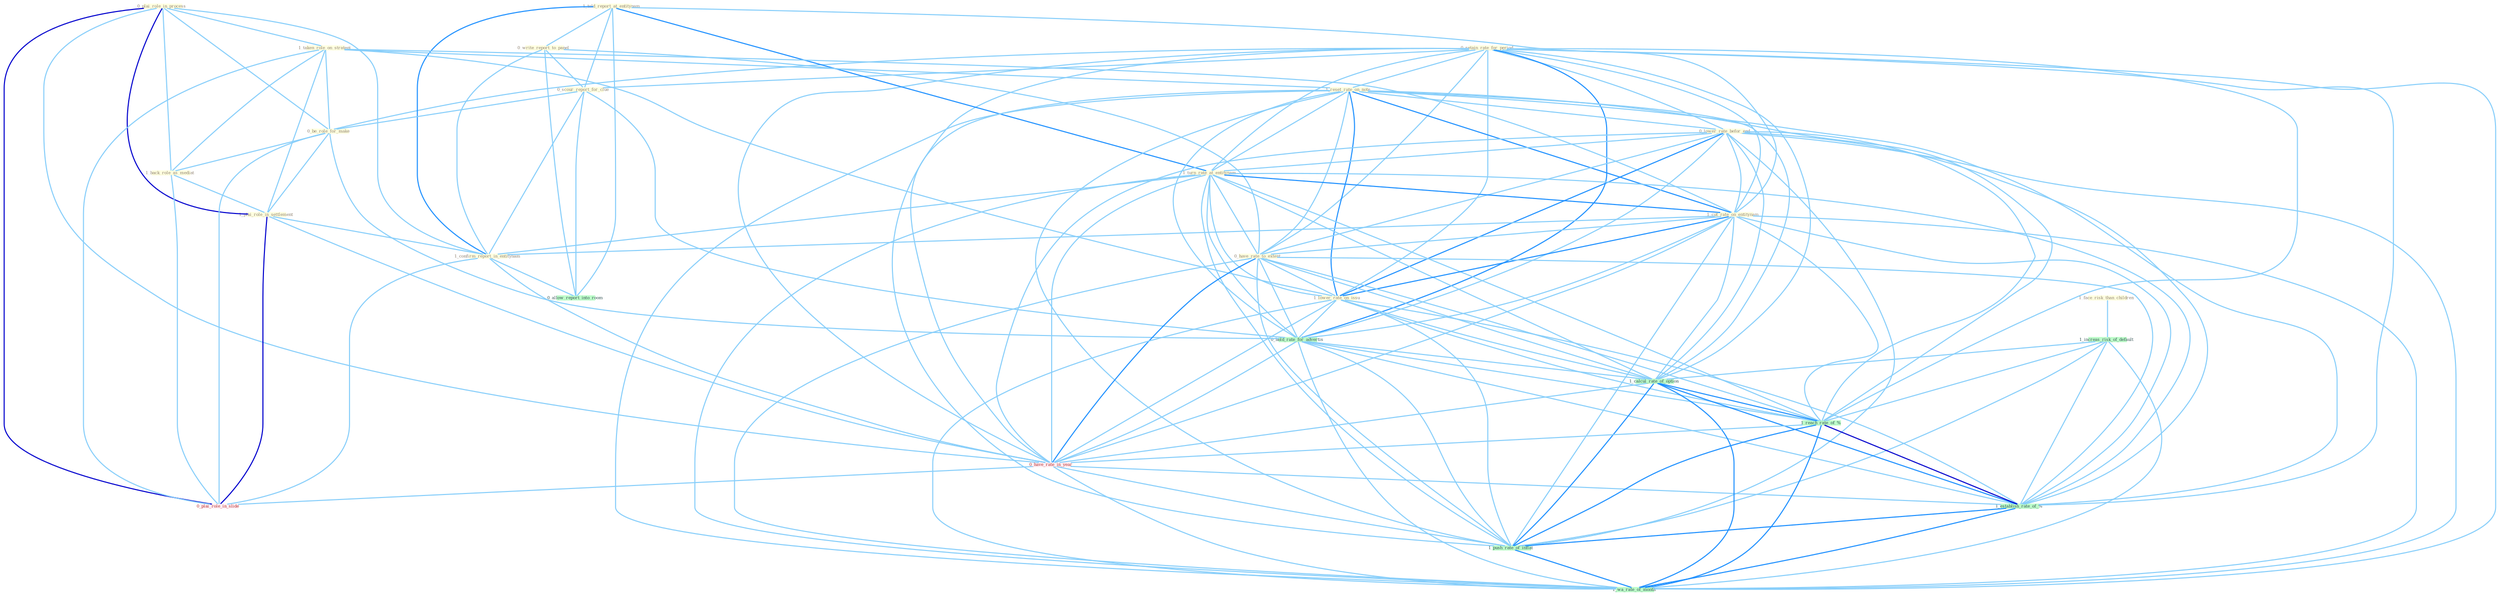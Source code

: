 Graph G{ 
    node
    [shape=polygon,style=filled,width=.5,height=.06,color="#BDFCC9",fixedsize=true,fontsize=4,
    fontcolor="#2f4f4f"];
    {node
    [color="#ffffe0", fontcolor="#8b7d6b"] "1_face_risk_than_children " "0_retain_rate_for_period " "1_told_report_at_entitynam " "0_write_report_to_panel " "0_plai_role_in_process " "1_taken_role_on_strategi " "1_reset_rate_on_note " "0_lower_rate_befor_end " "0_scour_report_for_clue " "1_turn_rate_at_entitynam " "0_be_role_for_make " "1_back_role_as_mediat " "1_cut_rate_on_entitynam " "0_have_rate_to_extent " "1_plai_role_in_settlement " "1_confirm_report_in_entitynam " "1_lower_rate_on_issu "}
{node [color="#fff0f5", fontcolor="#b22222"] "0_have_rate_in_year " "0_plai_role_in_slide "}
edge [color="#B0E2FF"];

	"1_face_risk_than_children " -- "1_increas_risk_of_default " [w="1", color="#87cefa" ];
	"0_retain_rate_for_period " -- "1_reset_rate_on_note " [w="1", color="#87cefa" ];
	"0_retain_rate_for_period " -- "0_lower_rate_befor_end " [w="1", color="#87cefa" ];
	"0_retain_rate_for_period " -- "0_scour_report_for_clue " [w="1", color="#87cefa" ];
	"0_retain_rate_for_period " -- "1_turn_rate_at_entitynam " [w="1", color="#87cefa" ];
	"0_retain_rate_for_period " -- "0_be_role_for_make " [w="1", color="#87cefa" ];
	"0_retain_rate_for_period " -- "1_cut_rate_on_entitynam " [w="1", color="#87cefa" ];
	"0_retain_rate_for_period " -- "0_have_rate_to_extent " [w="1", color="#87cefa" ];
	"0_retain_rate_for_period " -- "1_lower_rate_on_issu " [w="1", color="#87cefa" ];
	"0_retain_rate_for_period " -- "0_hold_rate_for_advertis " [w="2", color="#1e90ff" , len=0.8];
	"0_retain_rate_for_period " -- "1_calcul_rate_of_option " [w="1", color="#87cefa" ];
	"0_retain_rate_for_period " -- "1_reach_rate_of_% " [w="1", color="#87cefa" ];
	"0_retain_rate_for_period " -- "0_have_rate_in_year " [w="1", color="#87cefa" ];
	"0_retain_rate_for_period " -- "1_establish_rate_of_% " [w="1", color="#87cefa" ];
	"0_retain_rate_for_period " -- "1_push_rate_of_inflat " [w="1", color="#87cefa" ];
	"0_retain_rate_for_period " -- "1_wa_rate_of_month " [w="1", color="#87cefa" ];
	"1_told_report_at_entitynam " -- "0_write_report_to_panel " [w="1", color="#87cefa" ];
	"1_told_report_at_entitynam " -- "0_scour_report_for_clue " [w="1", color="#87cefa" ];
	"1_told_report_at_entitynam " -- "1_turn_rate_at_entitynam " [w="2", color="#1e90ff" , len=0.8];
	"1_told_report_at_entitynam " -- "1_cut_rate_on_entitynam " [w="1", color="#87cefa" ];
	"1_told_report_at_entitynam " -- "1_confirm_report_in_entitynam " [w="2", color="#1e90ff" , len=0.8];
	"1_told_report_at_entitynam " -- "0_allow_report_into_room " [w="1", color="#87cefa" ];
	"0_write_report_to_panel " -- "0_scour_report_for_clue " [w="1", color="#87cefa" ];
	"0_write_report_to_panel " -- "0_have_rate_to_extent " [w="1", color="#87cefa" ];
	"0_write_report_to_panel " -- "1_confirm_report_in_entitynam " [w="1", color="#87cefa" ];
	"0_write_report_to_panel " -- "0_allow_report_into_room " [w="1", color="#87cefa" ];
	"0_plai_role_in_process " -- "1_taken_role_on_strategi " [w="1", color="#87cefa" ];
	"0_plai_role_in_process " -- "0_be_role_for_make " [w="1", color="#87cefa" ];
	"0_plai_role_in_process " -- "1_back_role_as_mediat " [w="1", color="#87cefa" ];
	"0_plai_role_in_process " -- "1_plai_role_in_settlement " [w="3", color="#0000cd" , len=0.6];
	"0_plai_role_in_process " -- "1_confirm_report_in_entitynam " [w="1", color="#87cefa" ];
	"0_plai_role_in_process " -- "0_have_rate_in_year " [w="1", color="#87cefa" ];
	"0_plai_role_in_process " -- "0_plai_role_in_slide " [w="3", color="#0000cd" , len=0.6];
	"1_taken_role_on_strategi " -- "1_reset_rate_on_note " [w="1", color="#87cefa" ];
	"1_taken_role_on_strategi " -- "0_be_role_for_make " [w="1", color="#87cefa" ];
	"1_taken_role_on_strategi " -- "1_back_role_as_mediat " [w="1", color="#87cefa" ];
	"1_taken_role_on_strategi " -- "1_cut_rate_on_entitynam " [w="1", color="#87cefa" ];
	"1_taken_role_on_strategi " -- "1_plai_role_in_settlement " [w="1", color="#87cefa" ];
	"1_taken_role_on_strategi " -- "1_lower_rate_on_issu " [w="1", color="#87cefa" ];
	"1_taken_role_on_strategi " -- "0_plai_role_in_slide " [w="1", color="#87cefa" ];
	"1_reset_rate_on_note " -- "0_lower_rate_befor_end " [w="1", color="#87cefa" ];
	"1_reset_rate_on_note " -- "1_turn_rate_at_entitynam " [w="1", color="#87cefa" ];
	"1_reset_rate_on_note " -- "1_cut_rate_on_entitynam " [w="2", color="#1e90ff" , len=0.8];
	"1_reset_rate_on_note " -- "0_have_rate_to_extent " [w="1", color="#87cefa" ];
	"1_reset_rate_on_note " -- "1_lower_rate_on_issu " [w="2", color="#1e90ff" , len=0.8];
	"1_reset_rate_on_note " -- "0_hold_rate_for_advertis " [w="1", color="#87cefa" ];
	"1_reset_rate_on_note " -- "1_calcul_rate_of_option " [w="1", color="#87cefa" ];
	"1_reset_rate_on_note " -- "1_reach_rate_of_% " [w="1", color="#87cefa" ];
	"1_reset_rate_on_note " -- "0_have_rate_in_year " [w="1", color="#87cefa" ];
	"1_reset_rate_on_note " -- "1_establish_rate_of_% " [w="1", color="#87cefa" ];
	"1_reset_rate_on_note " -- "1_push_rate_of_inflat " [w="1", color="#87cefa" ];
	"1_reset_rate_on_note " -- "1_wa_rate_of_month " [w="1", color="#87cefa" ];
	"0_lower_rate_befor_end " -- "1_turn_rate_at_entitynam " [w="1", color="#87cefa" ];
	"0_lower_rate_befor_end " -- "1_cut_rate_on_entitynam " [w="1", color="#87cefa" ];
	"0_lower_rate_befor_end " -- "0_have_rate_to_extent " [w="1", color="#87cefa" ];
	"0_lower_rate_befor_end " -- "1_lower_rate_on_issu " [w="2", color="#1e90ff" , len=0.8];
	"0_lower_rate_befor_end " -- "0_hold_rate_for_advertis " [w="1", color="#87cefa" ];
	"0_lower_rate_befor_end " -- "1_calcul_rate_of_option " [w="1", color="#87cefa" ];
	"0_lower_rate_befor_end " -- "1_reach_rate_of_% " [w="1", color="#87cefa" ];
	"0_lower_rate_befor_end " -- "0_have_rate_in_year " [w="1", color="#87cefa" ];
	"0_lower_rate_befor_end " -- "1_establish_rate_of_% " [w="1", color="#87cefa" ];
	"0_lower_rate_befor_end " -- "1_push_rate_of_inflat " [w="1", color="#87cefa" ];
	"0_lower_rate_befor_end " -- "1_wa_rate_of_month " [w="1", color="#87cefa" ];
	"0_scour_report_for_clue " -- "0_be_role_for_make " [w="1", color="#87cefa" ];
	"0_scour_report_for_clue " -- "1_confirm_report_in_entitynam " [w="1", color="#87cefa" ];
	"0_scour_report_for_clue " -- "0_allow_report_into_room " [w="1", color="#87cefa" ];
	"0_scour_report_for_clue " -- "0_hold_rate_for_advertis " [w="1", color="#87cefa" ];
	"1_turn_rate_at_entitynam " -- "1_cut_rate_on_entitynam " [w="2", color="#1e90ff" , len=0.8];
	"1_turn_rate_at_entitynam " -- "0_have_rate_to_extent " [w="1", color="#87cefa" ];
	"1_turn_rate_at_entitynam " -- "1_confirm_report_in_entitynam " [w="1", color="#87cefa" ];
	"1_turn_rate_at_entitynam " -- "1_lower_rate_on_issu " [w="1", color="#87cefa" ];
	"1_turn_rate_at_entitynam " -- "0_hold_rate_for_advertis " [w="1", color="#87cefa" ];
	"1_turn_rate_at_entitynam " -- "1_calcul_rate_of_option " [w="1", color="#87cefa" ];
	"1_turn_rate_at_entitynam " -- "1_reach_rate_of_% " [w="1", color="#87cefa" ];
	"1_turn_rate_at_entitynam " -- "0_have_rate_in_year " [w="1", color="#87cefa" ];
	"1_turn_rate_at_entitynam " -- "1_establish_rate_of_% " [w="1", color="#87cefa" ];
	"1_turn_rate_at_entitynam " -- "1_push_rate_of_inflat " [w="1", color="#87cefa" ];
	"1_turn_rate_at_entitynam " -- "1_wa_rate_of_month " [w="1", color="#87cefa" ];
	"0_be_role_for_make " -- "1_back_role_as_mediat " [w="1", color="#87cefa" ];
	"0_be_role_for_make " -- "1_plai_role_in_settlement " [w="1", color="#87cefa" ];
	"0_be_role_for_make " -- "0_hold_rate_for_advertis " [w="1", color="#87cefa" ];
	"0_be_role_for_make " -- "0_plai_role_in_slide " [w="1", color="#87cefa" ];
	"1_back_role_as_mediat " -- "1_plai_role_in_settlement " [w="1", color="#87cefa" ];
	"1_back_role_as_mediat " -- "0_plai_role_in_slide " [w="1", color="#87cefa" ];
	"1_cut_rate_on_entitynam " -- "0_have_rate_to_extent " [w="1", color="#87cefa" ];
	"1_cut_rate_on_entitynam " -- "1_confirm_report_in_entitynam " [w="1", color="#87cefa" ];
	"1_cut_rate_on_entitynam " -- "1_lower_rate_on_issu " [w="2", color="#1e90ff" , len=0.8];
	"1_cut_rate_on_entitynam " -- "0_hold_rate_for_advertis " [w="1", color="#87cefa" ];
	"1_cut_rate_on_entitynam " -- "1_calcul_rate_of_option " [w="1", color="#87cefa" ];
	"1_cut_rate_on_entitynam " -- "1_reach_rate_of_% " [w="1", color="#87cefa" ];
	"1_cut_rate_on_entitynam " -- "0_have_rate_in_year " [w="1", color="#87cefa" ];
	"1_cut_rate_on_entitynam " -- "1_establish_rate_of_% " [w="1", color="#87cefa" ];
	"1_cut_rate_on_entitynam " -- "1_push_rate_of_inflat " [w="1", color="#87cefa" ];
	"1_cut_rate_on_entitynam " -- "1_wa_rate_of_month " [w="1", color="#87cefa" ];
	"0_have_rate_to_extent " -- "1_lower_rate_on_issu " [w="1", color="#87cefa" ];
	"0_have_rate_to_extent " -- "0_hold_rate_for_advertis " [w="1", color="#87cefa" ];
	"0_have_rate_to_extent " -- "1_calcul_rate_of_option " [w="1", color="#87cefa" ];
	"0_have_rate_to_extent " -- "1_reach_rate_of_% " [w="1", color="#87cefa" ];
	"0_have_rate_to_extent " -- "0_have_rate_in_year " [w="2", color="#1e90ff" , len=0.8];
	"0_have_rate_to_extent " -- "1_establish_rate_of_% " [w="1", color="#87cefa" ];
	"0_have_rate_to_extent " -- "1_push_rate_of_inflat " [w="1", color="#87cefa" ];
	"0_have_rate_to_extent " -- "1_wa_rate_of_month " [w="1", color="#87cefa" ];
	"1_plai_role_in_settlement " -- "1_confirm_report_in_entitynam " [w="1", color="#87cefa" ];
	"1_plai_role_in_settlement " -- "0_have_rate_in_year " [w="1", color="#87cefa" ];
	"1_plai_role_in_settlement " -- "0_plai_role_in_slide " [w="3", color="#0000cd" , len=0.6];
	"1_confirm_report_in_entitynam " -- "0_allow_report_into_room " [w="1", color="#87cefa" ];
	"1_confirm_report_in_entitynam " -- "0_have_rate_in_year " [w="1", color="#87cefa" ];
	"1_confirm_report_in_entitynam " -- "0_plai_role_in_slide " [w="1", color="#87cefa" ];
	"1_lower_rate_on_issu " -- "0_hold_rate_for_advertis " [w="1", color="#87cefa" ];
	"1_lower_rate_on_issu " -- "1_calcul_rate_of_option " [w="1", color="#87cefa" ];
	"1_lower_rate_on_issu " -- "1_reach_rate_of_% " [w="1", color="#87cefa" ];
	"1_lower_rate_on_issu " -- "0_have_rate_in_year " [w="1", color="#87cefa" ];
	"1_lower_rate_on_issu " -- "1_establish_rate_of_% " [w="1", color="#87cefa" ];
	"1_lower_rate_on_issu " -- "1_push_rate_of_inflat " [w="1", color="#87cefa" ];
	"1_lower_rate_on_issu " -- "1_wa_rate_of_month " [w="1", color="#87cefa" ];
	"1_increas_risk_of_default " -- "1_calcul_rate_of_option " [w="1", color="#87cefa" ];
	"1_increas_risk_of_default " -- "1_reach_rate_of_% " [w="1", color="#87cefa" ];
	"1_increas_risk_of_default " -- "1_establish_rate_of_% " [w="1", color="#87cefa" ];
	"1_increas_risk_of_default " -- "1_push_rate_of_inflat " [w="1", color="#87cefa" ];
	"1_increas_risk_of_default " -- "1_wa_rate_of_month " [w="1", color="#87cefa" ];
	"0_hold_rate_for_advertis " -- "1_calcul_rate_of_option " [w="1", color="#87cefa" ];
	"0_hold_rate_for_advertis " -- "1_reach_rate_of_% " [w="1", color="#87cefa" ];
	"0_hold_rate_for_advertis " -- "0_have_rate_in_year " [w="1", color="#87cefa" ];
	"0_hold_rate_for_advertis " -- "1_establish_rate_of_% " [w="1", color="#87cefa" ];
	"0_hold_rate_for_advertis " -- "1_push_rate_of_inflat " [w="1", color="#87cefa" ];
	"0_hold_rate_for_advertis " -- "1_wa_rate_of_month " [w="1", color="#87cefa" ];
	"1_calcul_rate_of_option " -- "1_reach_rate_of_% " [w="2", color="#1e90ff" , len=0.8];
	"1_calcul_rate_of_option " -- "0_have_rate_in_year " [w="1", color="#87cefa" ];
	"1_calcul_rate_of_option " -- "1_establish_rate_of_% " [w="2", color="#1e90ff" , len=0.8];
	"1_calcul_rate_of_option " -- "1_push_rate_of_inflat " [w="2", color="#1e90ff" , len=0.8];
	"1_calcul_rate_of_option " -- "1_wa_rate_of_month " [w="2", color="#1e90ff" , len=0.8];
	"1_reach_rate_of_% " -- "0_have_rate_in_year " [w="1", color="#87cefa" ];
	"1_reach_rate_of_% " -- "1_establish_rate_of_% " [w="3", color="#0000cd" , len=0.6];
	"1_reach_rate_of_% " -- "1_push_rate_of_inflat " [w="2", color="#1e90ff" , len=0.8];
	"1_reach_rate_of_% " -- "1_wa_rate_of_month " [w="2", color="#1e90ff" , len=0.8];
	"0_have_rate_in_year " -- "1_establish_rate_of_% " [w="1", color="#87cefa" ];
	"0_have_rate_in_year " -- "0_plai_role_in_slide " [w="1", color="#87cefa" ];
	"0_have_rate_in_year " -- "1_push_rate_of_inflat " [w="1", color="#87cefa" ];
	"0_have_rate_in_year " -- "1_wa_rate_of_month " [w="1", color="#87cefa" ];
	"1_establish_rate_of_% " -- "1_push_rate_of_inflat " [w="2", color="#1e90ff" , len=0.8];
	"1_establish_rate_of_% " -- "1_wa_rate_of_month " [w="2", color="#1e90ff" , len=0.8];
	"1_push_rate_of_inflat " -- "1_wa_rate_of_month " [w="2", color="#1e90ff" , len=0.8];
}